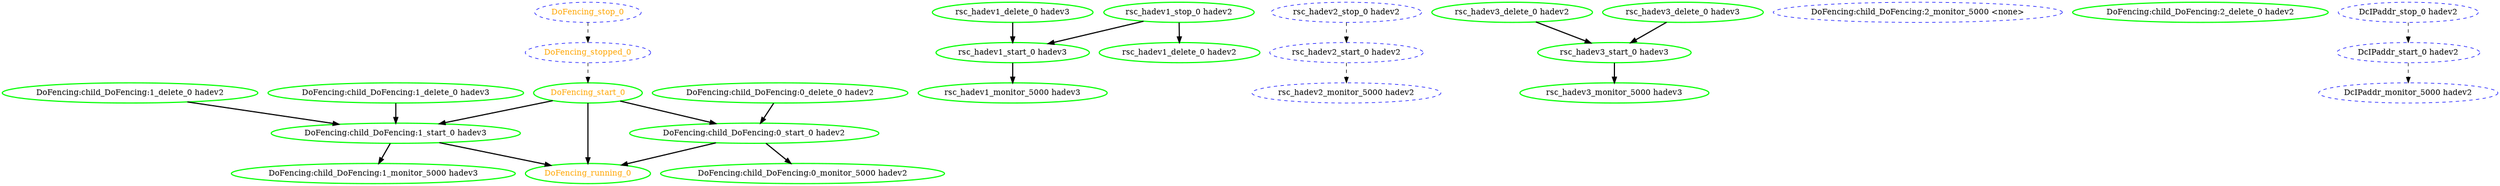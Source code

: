 digraph "g" {
	size = "30,30"
"DoFencing:child_DoFencing:0_monitor_5000 hadev2" [ style=bold color="green" fontcolor="black" ]
"rsc_hadev1_monitor_5000 hadev3" [ style=bold color="green" fontcolor="black" ]
"DoFencing:child_DoFencing:0_start_0 hadev2" [ style=bold color="green" fontcolor="black" ]
"DoFencing:child_DoFencing:0_delete_0 hadev2" [ style=bold color="green" fontcolor="black" ]
"rsc_hadev2_monitor_5000 hadev2" [ style="dashed" color="blue" fontcolor="black" ]
"DoFencing:child_DoFencing:1_delete_0 hadev2" [ style=bold color="green" fontcolor="black" ]
"rsc_hadev3_start_0 hadev3" [ style=bold color="green" fontcolor="black" ]
"rsc_hadev3_delete_0 hadev2" [ style=bold color="green" fontcolor="black" ]
"DoFencing:child_DoFencing:2_monitor_5000 <none>" [ style="dashed" color="blue" fontcolor="black" ]
"DoFencing:child_DoFencing:2_delete_0 hadev2" [ style=bold color="green" fontcolor="black" ]
"DcIPaddr_monitor_5000 hadev2" [ style="dashed" color="blue" fontcolor="black" ]
"rsc_hadev1_start_0 hadev3" [ style=bold color="green" fontcolor="black" ]
"rsc_hadev3_monitor_5000 hadev3" [ style=bold color="green" fontcolor="black" ]
"rsc_hadev3_delete_0 hadev3" [ style=bold color="green" fontcolor="black" ]
"DoFencing:child_DoFencing:1_monitor_5000 hadev3" [ style=bold color="green" fontcolor="black" ]
"DoFencing:child_DoFencing:1_delete_0 hadev3" [ style=bold color="green" fontcolor="black" ]
"rsc_hadev1_delete_0 hadev3" [ style=bold color="green" fontcolor="black" ]
"DcIPaddr_stop_0 hadev2" [ style="dashed" color="blue" fontcolor="black" ]
"DcIPaddr_start_0 hadev2" [ style="dashed" color="blue" fontcolor="black" ]
"rsc_hadev1_stop_0 hadev2" [ style=bold color="green" fontcolor="black" ]
"rsc_hadev1_delete_0 hadev2" [ style=bold color="green" fontcolor="black" ]
"rsc_hadev2_stop_0 hadev2" [ style="dashed" color="blue" fontcolor="black" ]
"rsc_hadev2_start_0 hadev2" [ style="dashed" color="blue" fontcolor="black" ]
"DoFencing:child_DoFencing:1_start_0 hadev3" [ style=bold color="green" fontcolor="black" ]
"DoFencing_start_0" [ style=bold color="green" fontcolor="orange" ]
"DoFencing_running_0" [ style=bold color="green" fontcolor="orange" ]
"DoFencing_stop_0" [ style="dashed" color="blue" fontcolor="orange" ]
"DoFencing_stopped_0" [ style="dashed" color="blue" fontcolor="orange" ]
"DoFencing:child_DoFencing:0_start_0 hadev2" -> "DoFencing:child_DoFencing:0_monitor_5000 hadev2" [ style = bold]
"rsc_hadev1_start_0 hadev3" -> "rsc_hadev1_monitor_5000 hadev3" [ style = bold]
"DoFencing:child_DoFencing:0_delete_0 hadev2" -> "DoFencing:child_DoFencing:0_start_0 hadev2" [ style = bold]
"DoFencing_start_0" -> "DoFencing:child_DoFencing:0_start_0 hadev2" [ style = bold]
"rsc_hadev2_start_0 hadev2" -> "rsc_hadev2_monitor_5000 hadev2" [ style = dashed]
"rsc_hadev3_delete_0 hadev2" -> "rsc_hadev3_start_0 hadev3" [ style = bold]
"rsc_hadev3_delete_0 hadev3" -> "rsc_hadev3_start_0 hadev3" [ style = bold]
"DcIPaddr_start_0 hadev2" -> "DcIPaddr_monitor_5000 hadev2" [ style = dashed]
"rsc_hadev1_delete_0 hadev3" -> "rsc_hadev1_start_0 hadev3" [ style = bold]
"rsc_hadev1_stop_0 hadev2" -> "rsc_hadev1_start_0 hadev3" [ style = bold]
"rsc_hadev3_start_0 hadev3" -> "rsc_hadev3_monitor_5000 hadev3" [ style = bold]
"DoFencing:child_DoFencing:1_start_0 hadev3" -> "DoFencing:child_DoFencing:1_monitor_5000 hadev3" [ style = bold]
"DcIPaddr_stop_0 hadev2" -> "DcIPaddr_start_0 hadev2" [ style = dashed]
"rsc_hadev1_stop_0 hadev2" -> "rsc_hadev1_delete_0 hadev2" [ style = bold]
"rsc_hadev2_stop_0 hadev2" -> "rsc_hadev2_start_0 hadev2" [ style = dashed]
"DoFencing:child_DoFencing:1_delete_0 hadev2" -> "DoFencing:child_DoFencing:1_start_0 hadev3" [ style = bold]
"DoFencing:child_DoFencing:1_delete_0 hadev3" -> "DoFencing:child_DoFencing:1_start_0 hadev3" [ style = bold]
"DoFencing_start_0" -> "DoFencing:child_DoFencing:1_start_0 hadev3" [ style = bold]
"DoFencing_stopped_0" -> "DoFencing_start_0" [ style = dashed]
"DoFencing:child_DoFencing:0_start_0 hadev2" -> "DoFencing_running_0" [ style = bold]
"DoFencing:child_DoFencing:1_start_0 hadev3" -> "DoFencing_running_0" [ style = bold]
"DoFencing_start_0" -> "DoFencing_running_0" [ style = bold]
"DoFencing_stop_0" -> "DoFencing_stopped_0" [ style = dashed]
}
